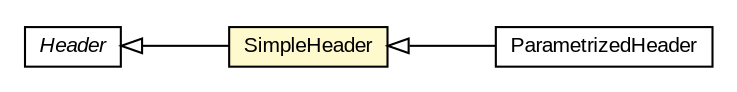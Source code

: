 #!/usr/local/bin/dot
#
# Class diagram 
# Generated by UMLGraph version R5_6-24-gf6e263 (http://www.umlgraph.org/)
#

digraph G {
	edge [fontname="arial",fontsize=10,labelfontname="arial",labelfontsize=10];
	node [fontname="arial",fontsize=10,shape=plaintext];
	nodesep=0.25;
	ranksep=0.5;
	rankdir=LR;
	// io.reinert.requestor.header.SimpleHeader
	c13680 [label=<<table title="io.reinert.requestor.header.SimpleHeader" border="0" cellborder="1" cellspacing="0" cellpadding="2" port="p" bgcolor="lemonChiffon" href="./SimpleHeader.html">
		<tr><td><table border="0" cellspacing="0" cellpadding="1">
<tr><td align="center" balign="center"> SimpleHeader </td></tr>
		</table></td></tr>
		</table>>, URL="./SimpleHeader.html", fontname="arial", fontcolor="black", fontsize=10.0];
	// io.reinert.requestor.header.ParametrizedHeader
	c13683 [label=<<table title="io.reinert.requestor.header.ParametrizedHeader" border="0" cellborder="1" cellspacing="0" cellpadding="2" port="p" href="./ParametrizedHeader.html">
		<tr><td><table border="0" cellspacing="0" cellpadding="1">
<tr><td align="center" balign="center"> ParametrizedHeader </td></tr>
		</table></td></tr>
		</table>>, URL="./ParametrizedHeader.html", fontname="arial", fontcolor="black", fontsize=10.0];
	// io.reinert.requestor.header.Header
	c13687 [label=<<table title="io.reinert.requestor.header.Header" border="0" cellborder="1" cellspacing="0" cellpadding="2" port="p" href="./Header.html">
		<tr><td><table border="0" cellspacing="0" cellpadding="1">
<tr><td align="center" balign="center"><font face="arial italic"> Header </font></td></tr>
		</table></td></tr>
		</table>>, URL="./Header.html", fontname="arial", fontcolor="black", fontsize=10.0];
	//io.reinert.requestor.header.SimpleHeader extends io.reinert.requestor.header.Header
	c13687:p -> c13680:p [dir=back,arrowtail=empty];
	//io.reinert.requestor.header.ParametrizedHeader extends io.reinert.requestor.header.SimpleHeader
	c13680:p -> c13683:p [dir=back,arrowtail=empty];
}

